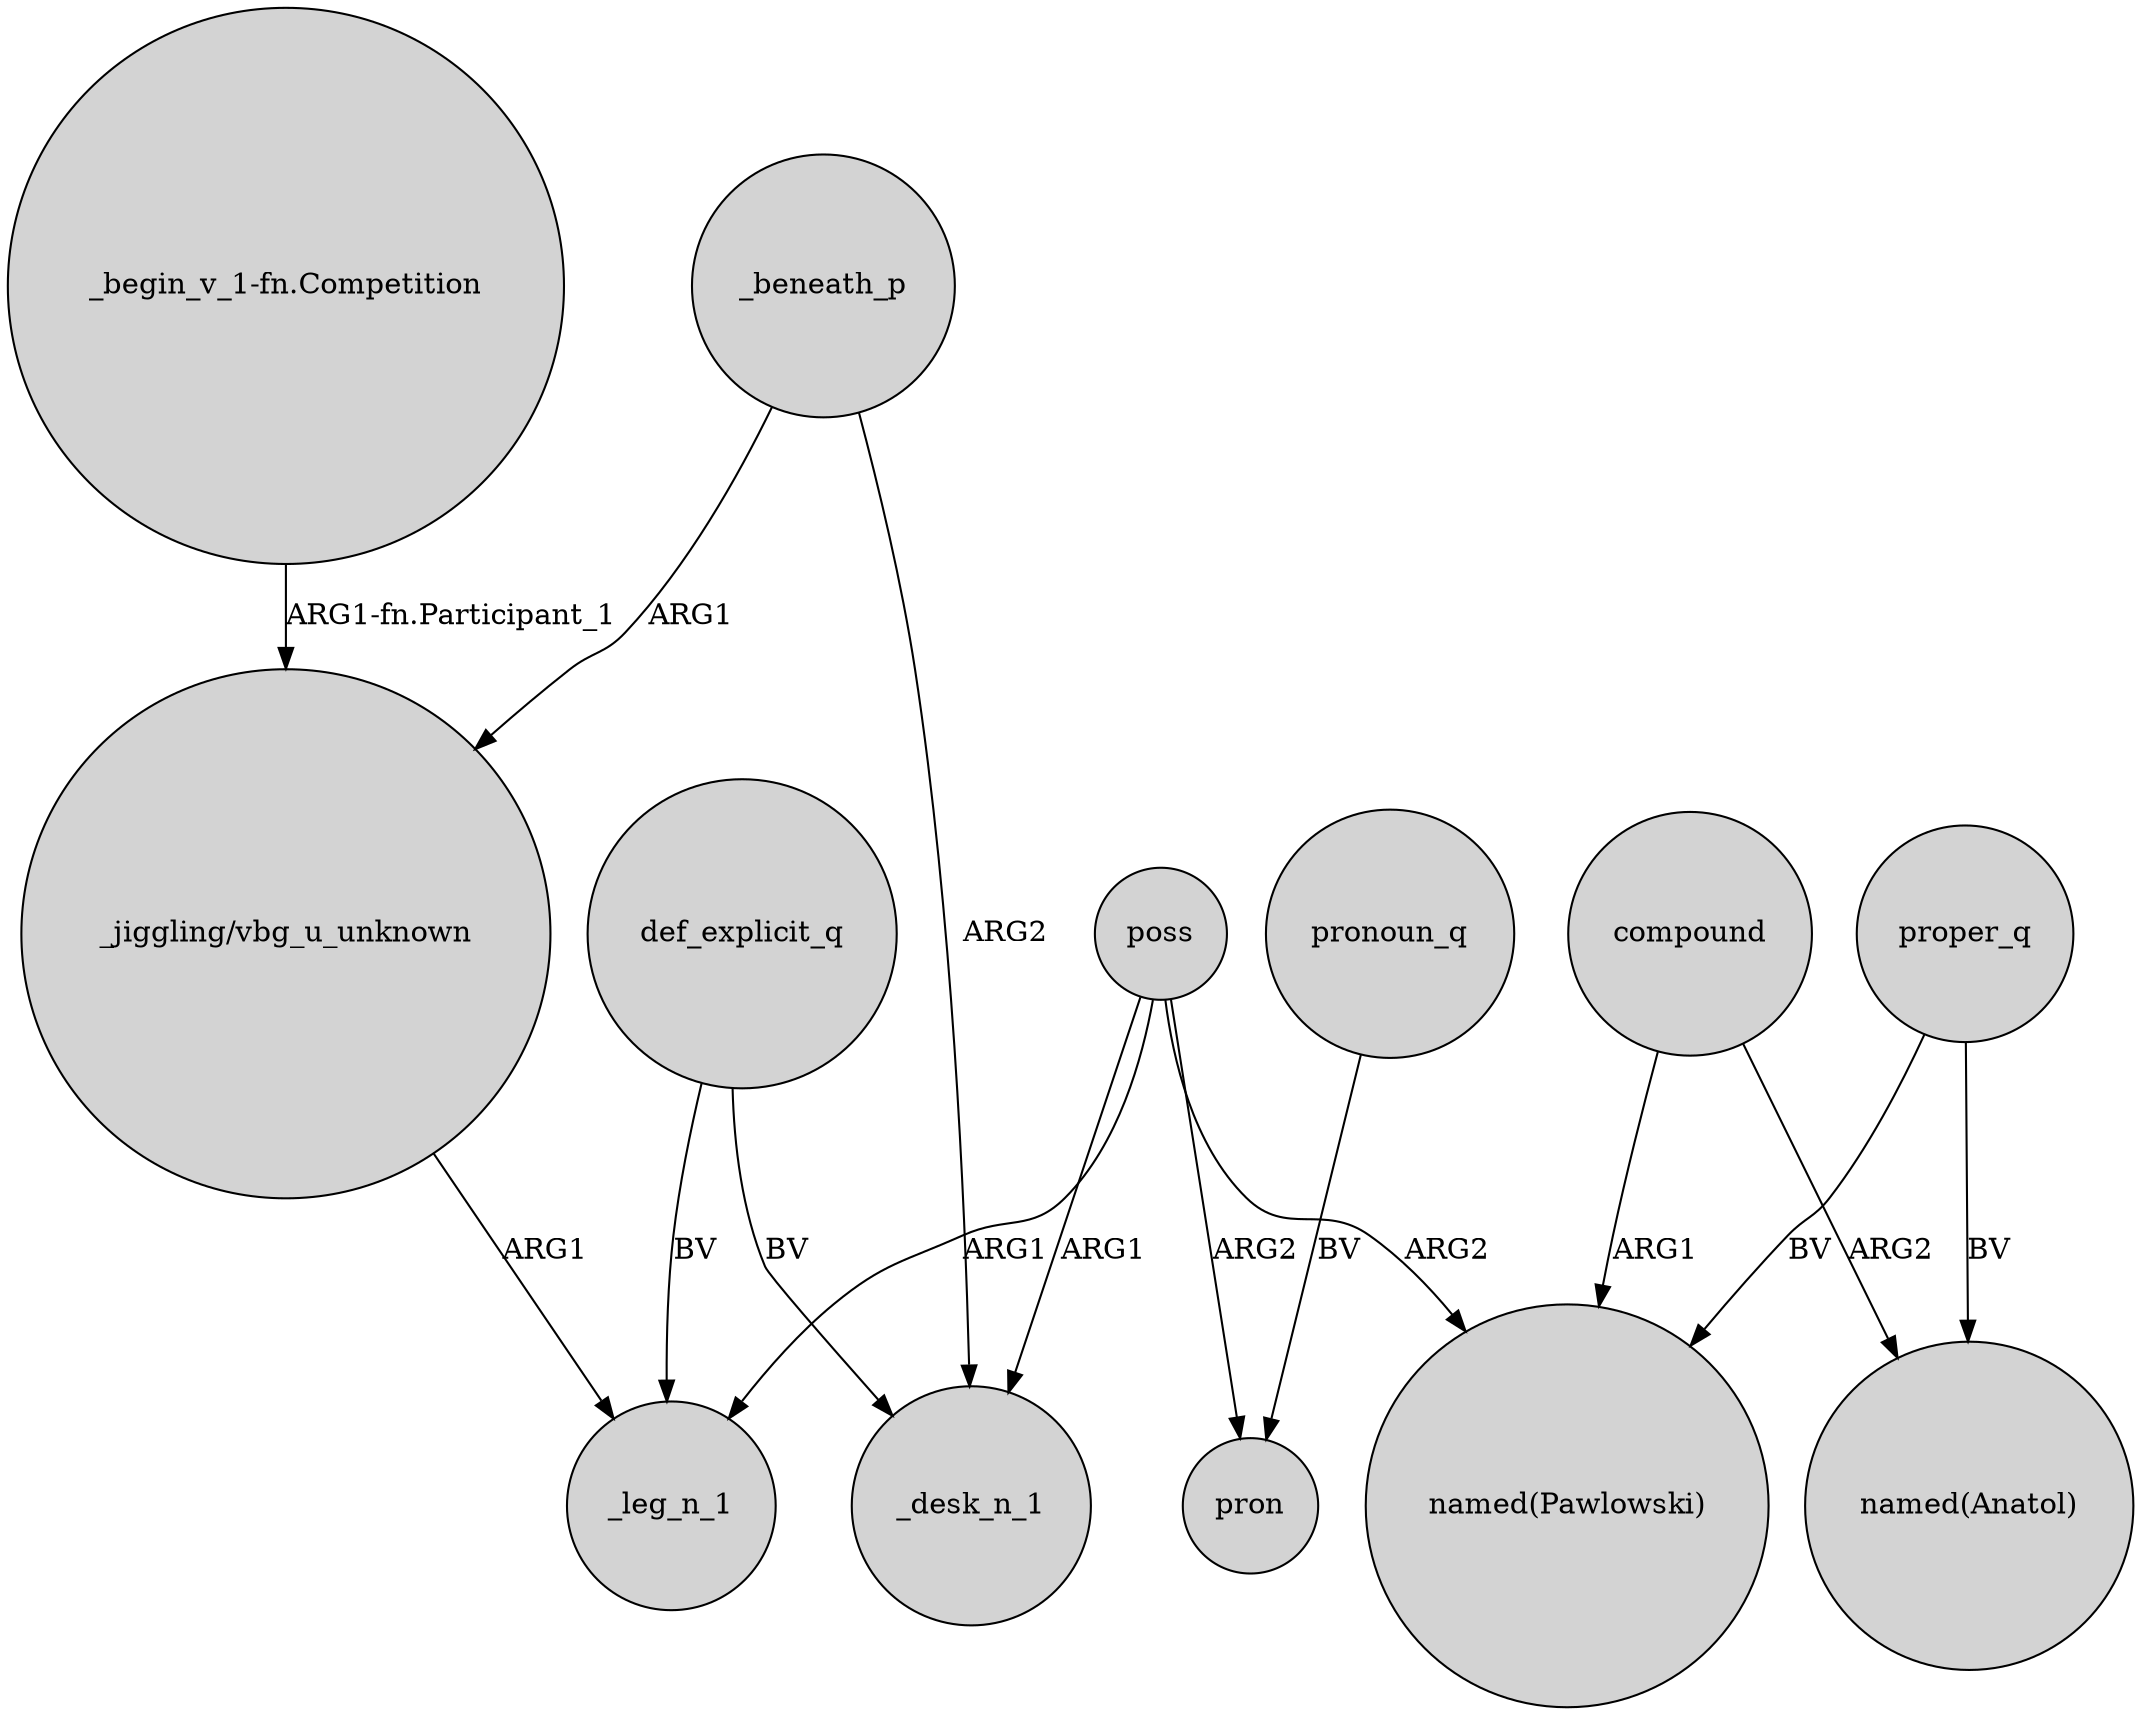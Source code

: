 digraph {
	node [shape=circle style=filled]
	def_explicit_q -> _desk_n_1 [label=BV]
	compound -> "named(Anatol)" [label=ARG2]
	poss -> _desk_n_1 [label=ARG1]
	_beneath_p -> "_jiggling/vbg_u_unknown" [label=ARG1]
	proper_q -> "named(Anatol)" [label=BV]
	poss -> pron [label=ARG2]
	"_jiggling/vbg_u_unknown" -> _leg_n_1 [label=ARG1]
	"_begin_v_1-fn.Competition" -> "_jiggling/vbg_u_unknown" [label="ARG1-fn.Participant_1"]
	compound -> "named(Pawlowski)" [label=ARG1]
	poss -> _leg_n_1 [label=ARG1]
	def_explicit_q -> _leg_n_1 [label=BV]
	proper_q -> "named(Pawlowski)" [label=BV]
	pronoun_q -> pron [label=BV]
	poss -> "named(Pawlowski)" [label=ARG2]
	_beneath_p -> _desk_n_1 [label=ARG2]
}
